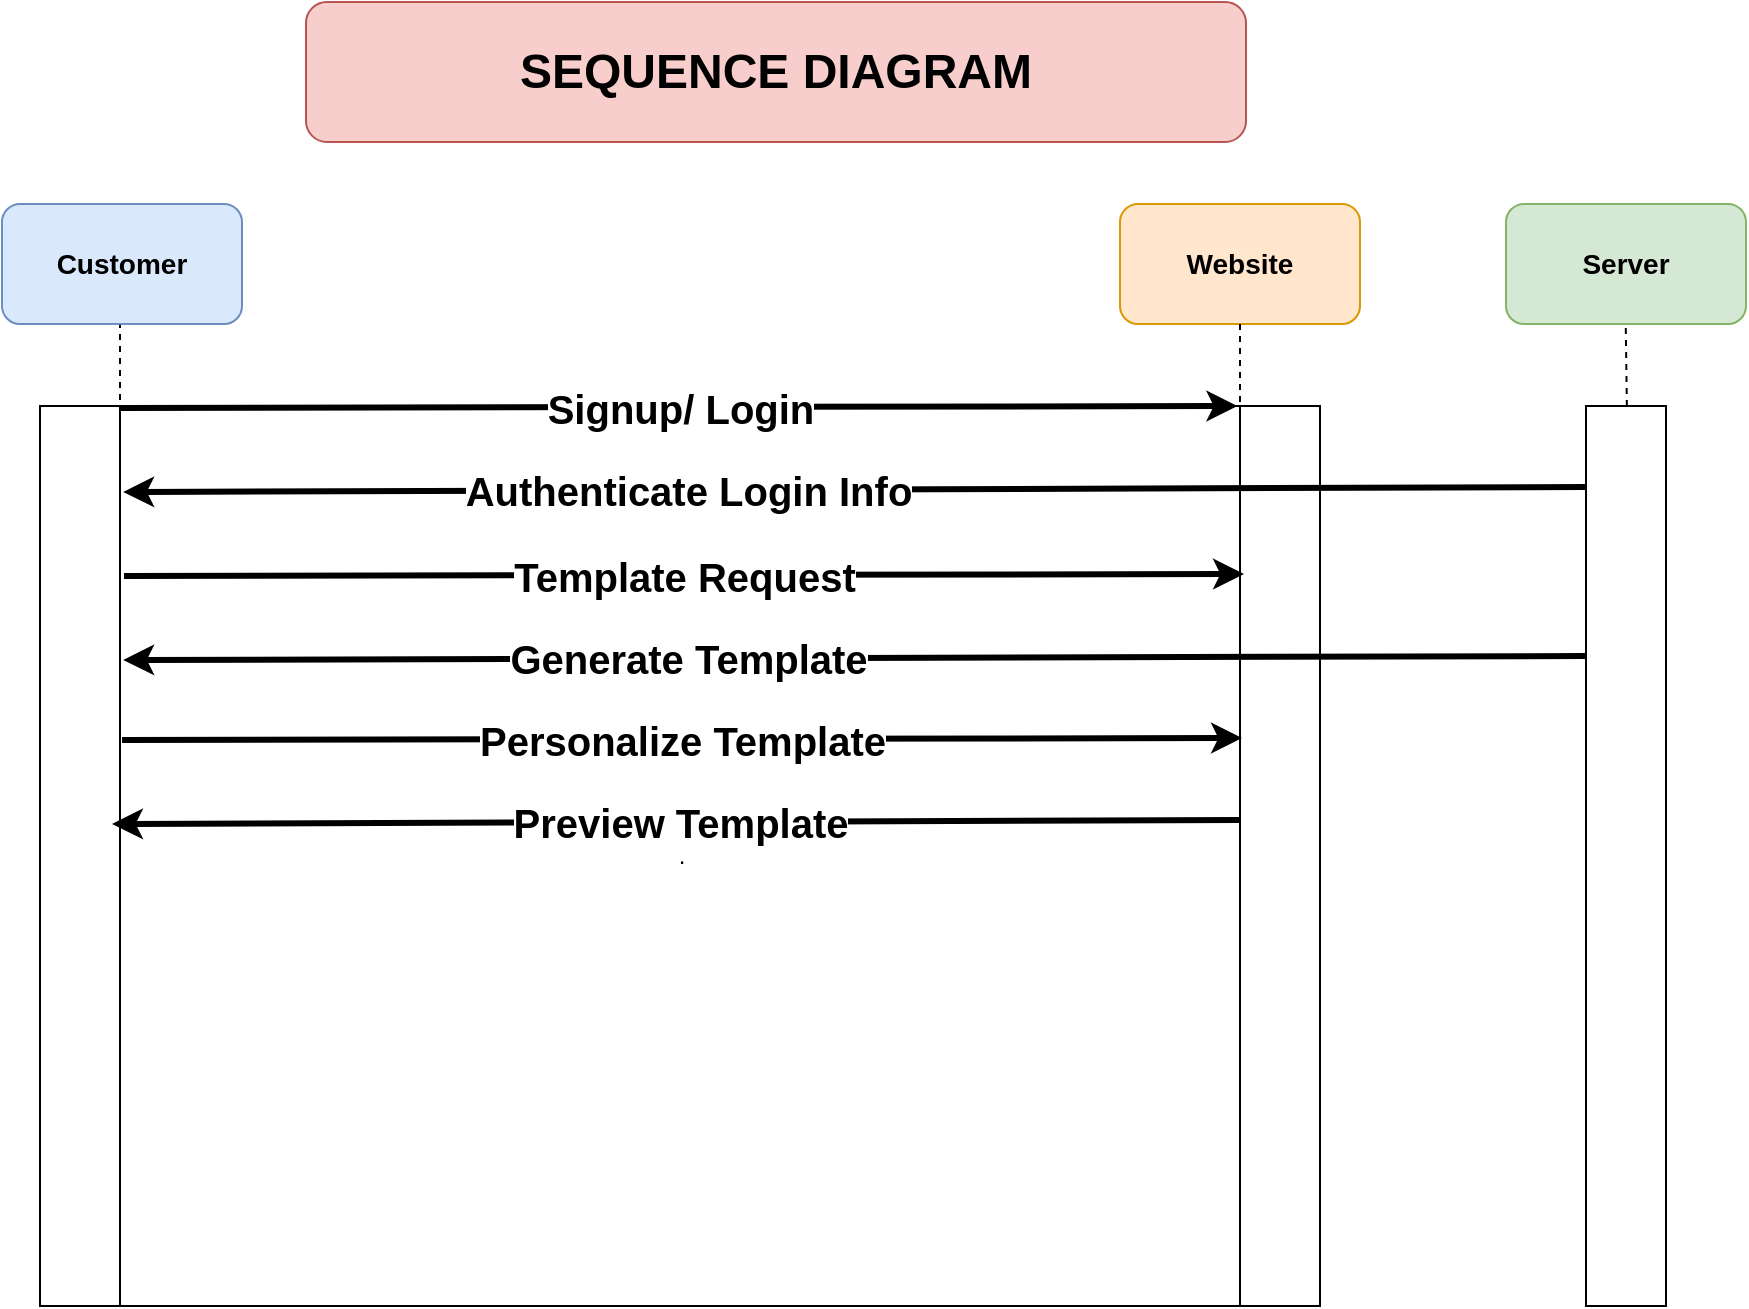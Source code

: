 <mxfile version="25.0.1">
  <diagram name="Page-1" id="1GjcOSQzm1D7fcgj7CT3">
    <mxGraphModel dx="2313" dy="989" grid="1" gridSize="10" guides="1" tooltips="1" connect="1" arrows="1" fold="1" page="1" pageScale="1" pageWidth="1100" pageHeight="1700" math="0" shadow="0">
      <root>
        <mxCell id="0" />
        <mxCell id="1" parent="0" />
        <mxCell id="UmaBke9xIjh7v9-IDTWi-1" value="&lt;font style=&quot;font-size: 24px;&quot;&gt;&lt;b&gt;SEQUENCE DIAGRAM&lt;/b&gt;&lt;/font&gt;" style="rounded=1;whiteSpace=wrap;html=1;fillColor=#f8cecc;strokeColor=#b85450;" vertex="1" parent="1">
          <mxGeometry x="310" y="20" width="470" height="70" as="geometry" />
        </mxCell>
        <mxCell id="UmaBke9xIjh7v9-IDTWi-2" value="." style="shape=process;whiteSpace=wrap;html=1;backgroundOutline=1;size=0.063;" vertex="1" parent="1">
          <mxGeometry x="177" y="222" width="640" height="450" as="geometry" />
        </mxCell>
        <mxCell id="UmaBke9xIjh7v9-IDTWi-3" value="" style="rounded=0;whiteSpace=wrap;html=1;" vertex="1" parent="1">
          <mxGeometry x="950" y="222" width="40" height="450" as="geometry" />
        </mxCell>
        <mxCell id="UmaBke9xIjh7v9-IDTWi-6" value="" style="endArrow=none;dashed=1;html=1;rounded=0;" edge="1" parent="1">
          <mxGeometry width="50" height="50" relative="1" as="geometry">
            <mxPoint x="217" y="225" as="sourcePoint" />
            <mxPoint x="217" y="179" as="targetPoint" />
          </mxGeometry>
        </mxCell>
        <mxCell id="UmaBke9xIjh7v9-IDTWi-8" value="&lt;font style=&quot;font-size: 14px;&quot;&gt;&lt;b&gt;Website&lt;/b&gt;&lt;/font&gt;" style="rounded=1;whiteSpace=wrap;html=1;fillColor=#ffe6cc;strokeColor=#d79b00;" vertex="1" parent="1">
          <mxGeometry x="717" y="121" width="120" height="60" as="geometry" />
        </mxCell>
        <mxCell id="UmaBke9xIjh7v9-IDTWi-9" value="" style="endArrow=none;dashed=1;html=1;rounded=0;" edge="1" parent="1">
          <mxGeometry width="50" height="50" relative="1" as="geometry">
            <mxPoint x="777" y="226" as="sourcePoint" />
            <mxPoint x="777" y="180" as="targetPoint" />
          </mxGeometry>
        </mxCell>
        <mxCell id="UmaBke9xIjh7v9-IDTWi-10" value="&lt;font style=&quot;font-size: 14px;&quot;&gt;&lt;b&gt;Server&lt;/b&gt;&lt;/font&gt;" style="rounded=1;whiteSpace=wrap;html=1;fillColor=#d5e8d4;strokeColor=#82b366;" vertex="1" parent="1">
          <mxGeometry x="910" y="121" width="120" height="60" as="geometry" />
        </mxCell>
        <mxCell id="UmaBke9xIjh7v9-IDTWi-11" value="" style="endArrow=none;dashed=1;html=1;rounded=0;entryX=0.499;entryY=1.017;entryDx=0;entryDy=0;entryPerimeter=0;" edge="1" parent="1" target="UmaBke9xIjh7v9-IDTWi-10">
          <mxGeometry width="50" height="50" relative="1" as="geometry">
            <mxPoint x="970.44" y="222" as="sourcePoint" />
            <mxPoint x="970" y="186" as="targetPoint" />
          </mxGeometry>
        </mxCell>
        <mxCell id="UmaBke9xIjh7v9-IDTWi-12" value="" style="endArrow=classic;html=1;rounded=0;strokeWidth=3;entryX=0.937;entryY=0;entryDx=0;entryDy=0;entryPerimeter=0;" edge="1" parent="1">
          <mxGeometry relative="1" as="geometry">
            <mxPoint x="217" y="223" as="sourcePoint" />
            <mxPoint x="775.68" y="222" as="targetPoint" />
          </mxGeometry>
        </mxCell>
        <mxCell id="UmaBke9xIjh7v9-IDTWi-13" value="&lt;font&gt;&lt;b&gt;Signup/ Login&lt;/b&gt;&lt;/font&gt;" style="edgeLabel;resizable=0;html=1;;align=center;verticalAlign=middle;fontSize=20;" connectable="0" vertex="1" parent="UmaBke9xIjh7v9-IDTWi-12">
          <mxGeometry relative="1" as="geometry" />
        </mxCell>
        <mxCell id="UmaBke9xIjh7v9-IDTWi-14" value="" style="endArrow=classic;html=1;rounded=0;strokeWidth=3;exitX=0.009;exitY=0.09;exitDx=0;exitDy=0;exitPerimeter=0;" edge="1" parent="1" source="UmaBke9xIjh7v9-IDTWi-3">
          <mxGeometry relative="1" as="geometry">
            <mxPoint x="941" y="263" as="sourcePoint" />
            <mxPoint x="218.61" y="265" as="targetPoint" />
          </mxGeometry>
        </mxCell>
        <mxCell id="UmaBke9xIjh7v9-IDTWi-15" value="&lt;font&gt;&lt;b&gt;Authenticate Login Info&lt;/b&gt;&lt;/font&gt;" style="edgeLabel;resizable=0;html=1;;align=center;verticalAlign=middle;fontSize=20;" connectable="0" vertex="1" parent="UmaBke9xIjh7v9-IDTWi-14">
          <mxGeometry relative="1" as="geometry">
            <mxPoint x="-84" as="offset" />
          </mxGeometry>
        </mxCell>
        <mxCell id="UmaBke9xIjh7v9-IDTWi-16" value="" style="endArrow=classic;html=1;rounded=0;strokeWidth=3;entryX=0.937;entryY=0;entryDx=0;entryDy=0;entryPerimeter=0;" edge="1" parent="1">
          <mxGeometry relative="1" as="geometry">
            <mxPoint x="219" y="307" as="sourcePoint" />
            <mxPoint x="779" y="306" as="targetPoint" />
          </mxGeometry>
        </mxCell>
        <mxCell id="UmaBke9xIjh7v9-IDTWi-17" value="&lt;font&gt;&lt;b&gt;Template Request&lt;/b&gt;&lt;/font&gt;" style="edgeLabel;resizable=0;html=1;;align=center;verticalAlign=middle;fontSize=20;" connectable="0" vertex="1" parent="UmaBke9xIjh7v9-IDTWi-16">
          <mxGeometry relative="1" as="geometry" />
        </mxCell>
        <mxCell id="UmaBke9xIjh7v9-IDTWi-22" value="" style="endArrow=classic;html=1;rounded=0;strokeWidth=3;exitX=0.009;exitY=0.09;exitDx=0;exitDy=0;exitPerimeter=0;" edge="1" parent="1">
          <mxGeometry relative="1" as="geometry">
            <mxPoint x="950" y="347" as="sourcePoint" />
            <mxPoint x="218.61" y="349" as="targetPoint" />
          </mxGeometry>
        </mxCell>
        <mxCell id="UmaBke9xIjh7v9-IDTWi-23" value="&lt;font&gt;&lt;b&gt;Generate Template&lt;/b&gt;&lt;/font&gt;" style="edgeLabel;resizable=0;html=1;;align=center;verticalAlign=middle;fontSize=20;" connectable="0" vertex="1" parent="UmaBke9xIjh7v9-IDTWi-22">
          <mxGeometry relative="1" as="geometry">
            <mxPoint x="-84" as="offset" />
          </mxGeometry>
        </mxCell>
        <mxCell id="UmaBke9xIjh7v9-IDTWi-24" value="" style="endArrow=classic;html=1;rounded=0;strokeWidth=3;entryX=0.937;entryY=0;entryDx=0;entryDy=0;entryPerimeter=0;" edge="1" parent="1">
          <mxGeometry relative="1" as="geometry">
            <mxPoint x="218" y="389" as="sourcePoint" />
            <mxPoint x="778" y="388" as="targetPoint" />
          </mxGeometry>
        </mxCell>
        <mxCell id="UmaBke9xIjh7v9-IDTWi-25" value="&lt;font&gt;&lt;b&gt;Personalize Template&lt;/b&gt;&lt;/font&gt;" style="edgeLabel;resizable=0;html=1;;align=center;verticalAlign=middle;fontSize=20;" connectable="0" vertex="1" parent="UmaBke9xIjh7v9-IDTWi-24">
          <mxGeometry relative="1" as="geometry" />
        </mxCell>
        <mxCell id="UmaBke9xIjh7v9-IDTWi-26" value="" style="endArrow=classic;html=1;rounded=0;strokeWidth=3;" edge="1" parent="1">
          <mxGeometry relative="1" as="geometry">
            <mxPoint x="777" y="429" as="sourcePoint" />
            <mxPoint x="213" y="431" as="targetPoint" />
          </mxGeometry>
        </mxCell>
        <mxCell id="UmaBke9xIjh7v9-IDTWi-27" value="&lt;font&gt;&lt;b&gt;Preview Template&lt;/b&gt;&lt;/font&gt;" style="edgeLabel;resizable=0;html=1;;align=center;verticalAlign=middle;fontSize=20;" connectable="0" vertex="1" parent="UmaBke9xIjh7v9-IDTWi-26">
          <mxGeometry relative="1" as="geometry">
            <mxPoint x="2" as="offset" />
          </mxGeometry>
        </mxCell>
        <mxCell id="UmaBke9xIjh7v9-IDTWi-4" value="&lt;font style=&quot;font-size: 14px;&quot;&gt;&lt;b&gt;Customer&lt;/b&gt;&lt;/font&gt;" style="rounded=1;whiteSpace=wrap;html=1;fillColor=#dae8fc;strokeColor=#6c8ebf;" vertex="1" parent="1">
          <mxGeometry x="158" y="121" width="120" height="60" as="geometry" />
        </mxCell>
      </root>
    </mxGraphModel>
  </diagram>
</mxfile>
